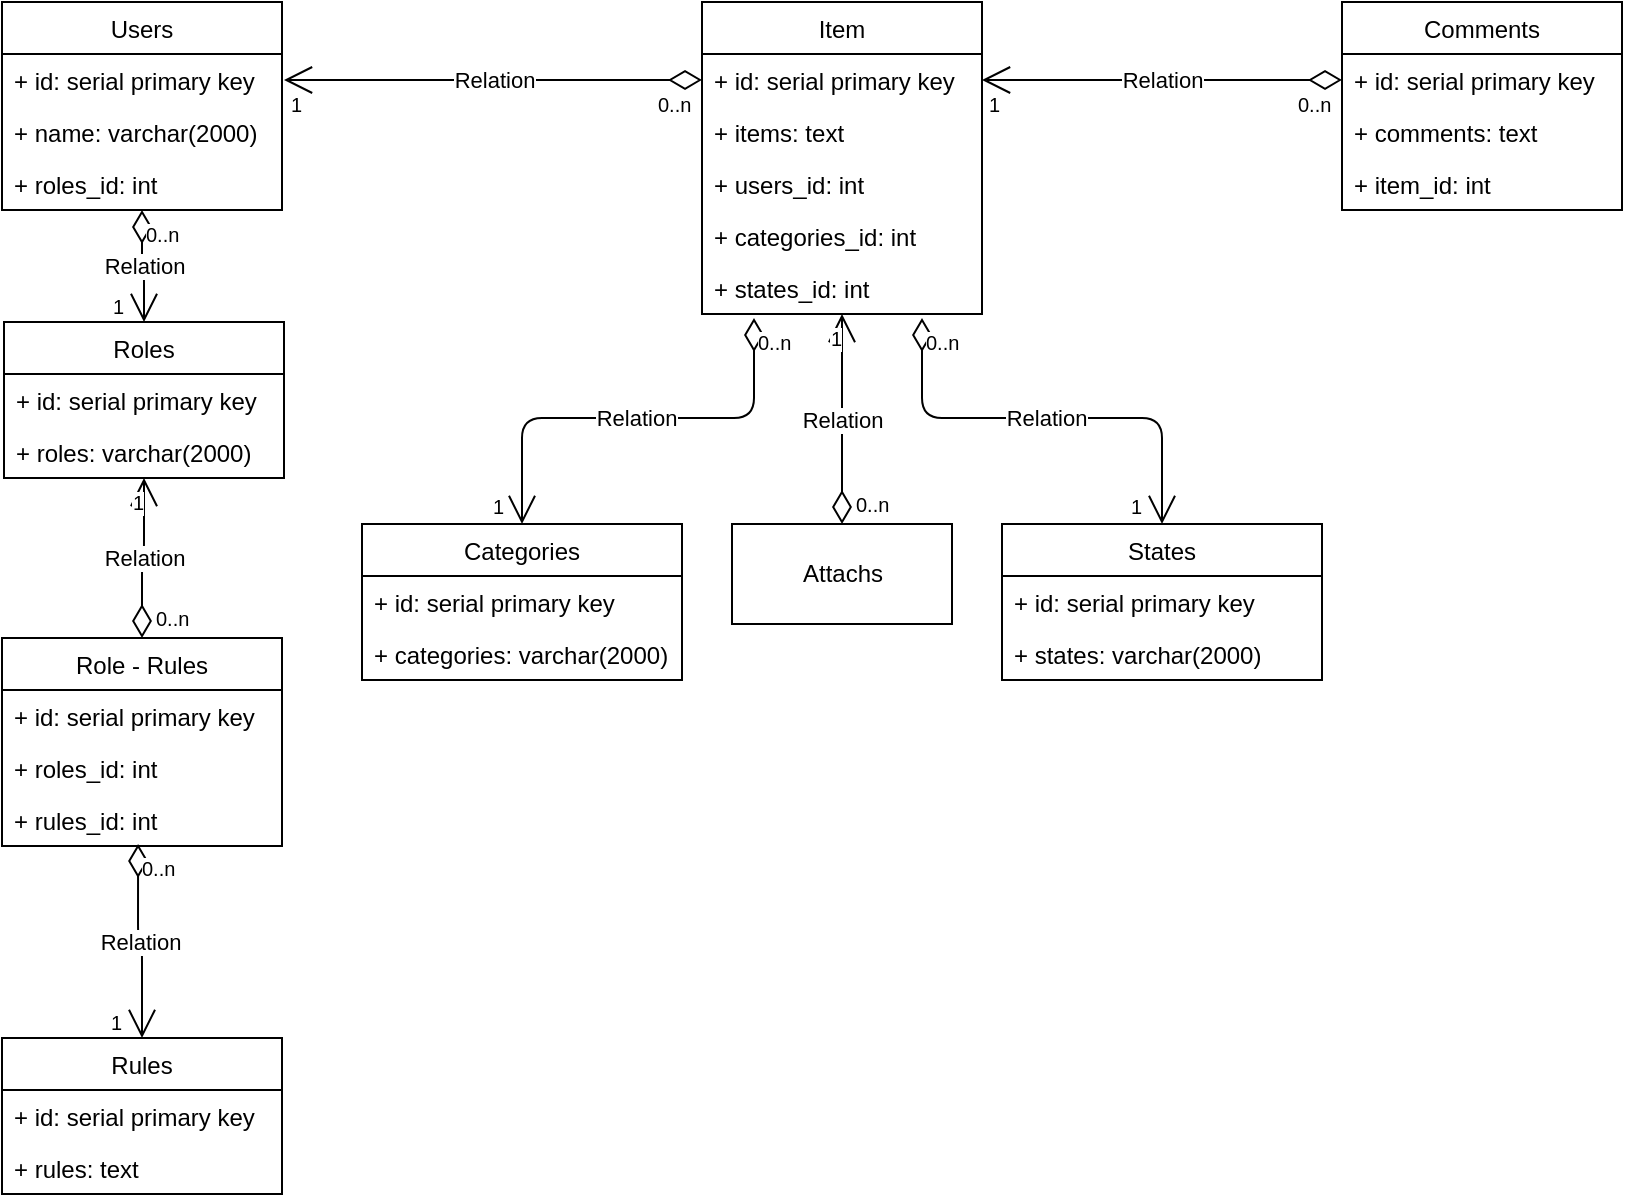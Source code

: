 <mxfile version="12.7.2" type="device"><diagram id="ElYNpXzvKIvixtaPeMNJ" name="Page-1"><mxGraphModel dx="868" dy="433" grid="1" gridSize="10" guides="1" tooltips="1" connect="1" arrows="1" fold="1" page="1" pageScale="1" pageWidth="850" pageHeight="1100" math="0" shadow="0"><root><mxCell id="0"/><mxCell id="1" parent="0"/><mxCell id="5gKkugt6vkQfC1XYRKf--3" value="Relation" style="endArrow=open;html=1;endSize=12;startArrow=diamondThin;startSize=14;startFill=0;edgeStyle=orthogonalEdgeStyle;exitX=0.5;exitY=1;exitDx=0;exitDy=0;entryX=0.5;entryY=0;entryDx=0;entryDy=0;" parent="1" source="5gKkugt6vkQfC1XYRKf--11" target="5gKkugt6vkQfC1XYRKf--15" edge="1"><mxGeometry relative="1" as="geometry"><mxPoint x="80" y="106" as="sourcePoint"/><mxPoint x="180" y="120" as="targetPoint"/></mxGeometry></mxCell><mxCell id="5gKkugt6vkQfC1XYRKf--4" value="0..n" style="resizable=0;html=1;align=left;verticalAlign=top;labelBackgroundColor=#ffffff;fontSize=10;" parent="5gKkugt6vkQfC1XYRKf--3" connectable="0" vertex="1"><mxGeometry x="-1" relative="1" as="geometry"/></mxCell><mxCell id="5gKkugt6vkQfC1XYRKf--5" value="1" style="resizable=0;html=1;align=right;verticalAlign=top;labelBackgroundColor=#ffffff;fontSize=10;" parent="5gKkugt6vkQfC1XYRKf--3" connectable="0" vertex="1"><mxGeometry x="1" relative="1" as="geometry"><mxPoint x="-10" y="-20" as="offset"/></mxGeometry></mxCell><mxCell id="5gKkugt6vkQfC1XYRKf--11" value="Users" style="swimlane;fontStyle=0;childLayout=stackLayout;horizontal=1;startSize=26;fillColor=none;horizontalStack=0;resizeParent=1;resizeParentMax=0;resizeLast=0;collapsible=1;marginBottom=0;" parent="1" vertex="1"><mxGeometry x="10" y="2" width="140" height="104" as="geometry"/></mxCell><mxCell id="5gKkugt6vkQfC1XYRKf--12" value="+ id: serial primary key" style="text;strokeColor=none;fillColor=none;align=left;verticalAlign=top;spacingLeft=4;spacingRight=4;overflow=hidden;rotatable=0;points=[[0,0.5],[1,0.5]];portConstraint=eastwest;" parent="5gKkugt6vkQfC1XYRKf--11" vertex="1"><mxGeometry y="26" width="140" height="26" as="geometry"/></mxCell><mxCell id="TnleADN00ut8yLf8AhNZ-1" value="+ name: varchar(2000)" style="text;strokeColor=none;fillColor=none;align=left;verticalAlign=top;spacingLeft=4;spacingRight=4;overflow=hidden;rotatable=0;points=[[0,0.5],[1,0.5]];portConstraint=eastwest;" vertex="1" parent="5gKkugt6vkQfC1XYRKf--11"><mxGeometry y="52" width="140" height="26" as="geometry"/></mxCell><mxCell id="5gKkugt6vkQfC1XYRKf--13" value="+ roles_id: int" style="text;strokeColor=none;fillColor=none;align=left;verticalAlign=top;spacingLeft=4;spacingRight=4;overflow=hidden;rotatable=0;points=[[0,0.5],[1,0.5]];portConstraint=eastwest;" parent="5gKkugt6vkQfC1XYRKf--11" vertex="1"><mxGeometry y="78" width="140" height="26" as="geometry"/></mxCell><mxCell id="5gKkugt6vkQfC1XYRKf--15" value="Roles" style="swimlane;fontStyle=0;childLayout=stackLayout;horizontal=1;startSize=26;fillColor=none;horizontalStack=0;resizeParent=1;resizeParentMax=0;resizeLast=0;collapsible=1;marginBottom=0;" parent="1" vertex="1"><mxGeometry x="11" y="162" width="140" height="78" as="geometry"/></mxCell><mxCell id="5gKkugt6vkQfC1XYRKf--16" value="+ id: serial primary key" style="text;strokeColor=none;fillColor=none;align=left;verticalAlign=top;spacingLeft=4;spacingRight=4;overflow=hidden;rotatable=0;points=[[0,0.5],[1,0.5]];portConstraint=eastwest;" parent="5gKkugt6vkQfC1XYRKf--15" vertex="1"><mxGeometry y="26" width="140" height="26" as="geometry"/></mxCell><mxCell id="5gKkugt6vkQfC1XYRKf--17" value="+ roles: varchar(2000)" style="text;strokeColor=none;fillColor=none;align=left;verticalAlign=top;spacingLeft=4;spacingRight=4;overflow=hidden;rotatable=0;points=[[0,0.5],[1,0.5]];portConstraint=eastwest;" parent="5gKkugt6vkQfC1XYRKf--15" vertex="1"><mxGeometry y="52" width="140" height="26" as="geometry"/></mxCell><mxCell id="5gKkugt6vkQfC1XYRKf--18" value="Role - Rules" style="swimlane;fontStyle=0;childLayout=stackLayout;horizontal=1;startSize=26;fillColor=none;horizontalStack=0;resizeParent=1;resizeParentMax=0;resizeLast=0;collapsible=1;marginBottom=0;" parent="1" vertex="1"><mxGeometry x="10" y="320" width="140" height="104" as="geometry"/></mxCell><mxCell id="5gKkugt6vkQfC1XYRKf--19" value="+ id: serial primary key" style="text;strokeColor=none;fillColor=none;align=left;verticalAlign=top;spacingLeft=4;spacingRight=4;overflow=hidden;rotatable=0;points=[[0,0.5],[1,0.5]];portConstraint=eastwest;" parent="5gKkugt6vkQfC1XYRKf--18" vertex="1"><mxGeometry y="26" width="140" height="26" as="geometry"/></mxCell><mxCell id="5gKkugt6vkQfC1XYRKf--21" value="+ roles_id: int" style="text;strokeColor=none;fillColor=none;align=left;verticalAlign=top;spacingLeft=4;spacingRight=4;overflow=hidden;rotatable=0;points=[[0,0.5],[1,0.5]];portConstraint=eastwest;" parent="5gKkugt6vkQfC1XYRKf--18" vertex="1"><mxGeometry y="52" width="140" height="26" as="geometry"/></mxCell><mxCell id="5gKkugt6vkQfC1XYRKf--22" value="+ rules_id: int" style="text;strokeColor=none;fillColor=none;align=left;verticalAlign=top;spacingLeft=4;spacingRight=4;overflow=hidden;rotatable=0;points=[[0,0.5],[1,0.5]];portConstraint=eastwest;" parent="5gKkugt6vkQfC1XYRKf--18" vertex="1"><mxGeometry y="78" width="140" height="26" as="geometry"/></mxCell><mxCell id="5gKkugt6vkQfC1XYRKf--25" value="Relation" style="endArrow=open;html=1;endSize=12;startArrow=diamondThin;startSize=14;startFill=0;edgeStyle=orthogonalEdgeStyle;entryX=0.5;entryY=1;entryDx=0;entryDy=0;exitX=0.5;exitY=0;exitDx=0;exitDy=0;" parent="1" source="5gKkugt6vkQfC1XYRKf--18" target="5gKkugt6vkQfC1XYRKf--15" edge="1"><mxGeometry relative="1" as="geometry"><mxPoint x="10" y="450" as="sourcePoint"/><mxPoint x="170" y="450" as="targetPoint"/></mxGeometry></mxCell><mxCell id="5gKkugt6vkQfC1XYRKf--26" value="0..n" style="resizable=0;html=1;align=left;verticalAlign=top;labelBackgroundColor=#ffffff;fontSize=10;" parent="5gKkugt6vkQfC1XYRKf--25" connectable="0" vertex="1"><mxGeometry x="-1" relative="1" as="geometry"><mxPoint x="5" y="-22" as="offset"/></mxGeometry></mxCell><mxCell id="5gKkugt6vkQfC1XYRKf--27" value="1" style="resizable=0;html=1;align=right;verticalAlign=top;labelBackgroundColor=#ffffff;fontSize=10;" parent="5gKkugt6vkQfC1XYRKf--25" connectable="0" vertex="1"><mxGeometry x="1" relative="1" as="geometry"/></mxCell><mxCell id="zIX4hfeFYPhyLTezPeLZ-1" value="Rules" style="swimlane;fontStyle=0;childLayout=stackLayout;horizontal=1;startSize=26;fillColor=none;horizontalStack=0;resizeParent=1;resizeParentMax=0;resizeLast=0;collapsible=1;marginBottom=0;" parent="1" vertex="1"><mxGeometry x="10" y="520" width="140" height="78" as="geometry"/></mxCell><mxCell id="zIX4hfeFYPhyLTezPeLZ-2" value="+ id: serial primary key" style="text;strokeColor=none;fillColor=none;align=left;verticalAlign=top;spacingLeft=4;spacingRight=4;overflow=hidden;rotatable=0;points=[[0,0.5],[1,0.5]];portConstraint=eastwest;" parent="zIX4hfeFYPhyLTezPeLZ-1" vertex="1"><mxGeometry y="26" width="140" height="26" as="geometry"/></mxCell><mxCell id="zIX4hfeFYPhyLTezPeLZ-3" value="+ rules: text" style="text;strokeColor=none;fillColor=none;align=left;verticalAlign=top;spacingLeft=4;spacingRight=4;overflow=hidden;rotatable=0;points=[[0,0.5],[1,0.5]];portConstraint=eastwest;" parent="zIX4hfeFYPhyLTezPeLZ-1" vertex="1"><mxGeometry y="52" width="140" height="26" as="geometry"/></mxCell><mxCell id="zIX4hfeFYPhyLTezPeLZ-10" value="Relation" style="endArrow=open;html=1;endSize=12;startArrow=diamondThin;startSize=14;startFill=0;edgeStyle=orthogonalEdgeStyle;entryX=0.5;entryY=0;entryDx=0;entryDy=0;exitX=0.486;exitY=0.962;exitDx=0;exitDy=0;exitPerimeter=0;" parent="1" source="5gKkugt6vkQfC1XYRKf--22" target="zIX4hfeFYPhyLTezPeLZ-1" edge="1"><mxGeometry relative="1" as="geometry"><mxPoint x="80" y="440" as="sourcePoint"/><mxPoint x="80" y="490" as="targetPoint"/></mxGeometry></mxCell><mxCell id="zIX4hfeFYPhyLTezPeLZ-11" value="0..n" style="resizable=0;html=1;align=left;verticalAlign=top;labelBackgroundColor=#ffffff;fontSize=10;" parent="zIX4hfeFYPhyLTezPeLZ-10" connectable="0" vertex="1"><mxGeometry x="-1" relative="1" as="geometry"/></mxCell><mxCell id="zIX4hfeFYPhyLTezPeLZ-12" value="1" style="resizable=0;html=1;align=right;verticalAlign=top;labelBackgroundColor=#ffffff;fontSize=10;" parent="zIX4hfeFYPhyLTezPeLZ-10" connectable="0" vertex="1"><mxGeometry x="1" relative="1" as="geometry"><mxPoint x="-10" y="-20.01" as="offset"/></mxGeometry></mxCell><mxCell id="zIX4hfeFYPhyLTezPeLZ-13" value="Item" style="swimlane;fontStyle=0;childLayout=stackLayout;horizontal=1;startSize=26;fillColor=none;horizontalStack=0;resizeParent=1;resizeParentMax=0;resizeLast=0;collapsible=1;marginBottom=0;" parent="1" vertex="1"><mxGeometry x="360" y="2" width="140" height="156" as="geometry"/></mxCell><mxCell id="zIX4hfeFYPhyLTezPeLZ-14" value="+ id: serial primary key" style="text;strokeColor=none;fillColor=none;align=left;verticalAlign=top;spacingLeft=4;spacingRight=4;overflow=hidden;rotatable=0;points=[[0,0.5],[1,0.5]];portConstraint=eastwest;" parent="zIX4hfeFYPhyLTezPeLZ-13" vertex="1"><mxGeometry y="26" width="140" height="26" as="geometry"/></mxCell><mxCell id="TnleADN00ut8yLf8AhNZ-2" value="+ items: text" style="text;strokeColor=none;fillColor=none;align=left;verticalAlign=top;spacingLeft=4;spacingRight=4;overflow=hidden;rotatable=0;points=[[0,0.5],[1,0.5]];portConstraint=eastwest;" vertex="1" parent="zIX4hfeFYPhyLTezPeLZ-13"><mxGeometry y="52" width="140" height="26" as="geometry"/></mxCell><mxCell id="TnleADN00ut8yLf8AhNZ-4" value="+ users_id: int" style="text;strokeColor=none;fillColor=none;align=left;verticalAlign=top;spacingLeft=4;spacingRight=4;overflow=hidden;rotatable=0;points=[[0,0.5],[1,0.5]];portConstraint=eastwest;" vertex="1" parent="zIX4hfeFYPhyLTezPeLZ-13"><mxGeometry y="78" width="140" height="26" as="geometry"/></mxCell><mxCell id="TnleADN00ut8yLf8AhNZ-5" value="+ categories_id: int" style="text;strokeColor=none;fillColor=none;align=left;verticalAlign=top;spacingLeft=4;spacingRight=4;overflow=hidden;rotatable=0;points=[[0,0.5],[1,0.5]];portConstraint=eastwest;" vertex="1" parent="zIX4hfeFYPhyLTezPeLZ-13"><mxGeometry y="104" width="140" height="26" as="geometry"/></mxCell><mxCell id="zIX4hfeFYPhyLTezPeLZ-15" value="+ states_id: int" style="text;strokeColor=none;fillColor=none;align=left;verticalAlign=top;spacingLeft=4;spacingRight=4;overflow=hidden;rotatable=0;points=[[0,0.5],[1,0.5]];portConstraint=eastwest;" parent="zIX4hfeFYPhyLTezPeLZ-13" vertex="1"><mxGeometry y="130" width="140" height="26" as="geometry"/></mxCell><mxCell id="zIX4hfeFYPhyLTezPeLZ-16" value="Relation" style="endArrow=open;html=1;endSize=12;startArrow=diamondThin;startSize=14;startFill=0;edgeStyle=orthogonalEdgeStyle;exitX=0;exitY=0.5;exitDx=0;exitDy=0;" parent="1" source="zIX4hfeFYPhyLTezPeLZ-14" edge="1"><mxGeometry relative="1" as="geometry"><mxPoint x="340" y="180" as="sourcePoint"/><mxPoint x="151" y="41" as="targetPoint"/></mxGeometry></mxCell><mxCell id="zIX4hfeFYPhyLTezPeLZ-17" value="0..n" style="resizable=0;html=1;align=left;verticalAlign=top;labelBackgroundColor=#ffffff;fontSize=10;" parent="zIX4hfeFYPhyLTezPeLZ-16" connectable="0" vertex="1"><mxGeometry x="-1" relative="1" as="geometry"><mxPoint x="-24" as="offset"/></mxGeometry></mxCell><mxCell id="zIX4hfeFYPhyLTezPeLZ-18" value="1" style="resizable=0;html=1;align=right;verticalAlign=top;labelBackgroundColor=#ffffff;fontSize=10;" parent="zIX4hfeFYPhyLTezPeLZ-16" connectable="0" vertex="1"><mxGeometry x="1" relative="1" as="geometry"><mxPoint x="9" as="offset"/></mxGeometry></mxCell><mxCell id="zIX4hfeFYPhyLTezPeLZ-19" value="Comments" style="swimlane;fontStyle=0;childLayout=stackLayout;horizontal=1;startSize=26;fillColor=none;horizontalStack=0;resizeParent=1;resizeParentMax=0;resizeLast=0;collapsible=1;marginBottom=0;" parent="1" vertex="1"><mxGeometry x="680" y="2" width="140" height="104" as="geometry"/></mxCell><mxCell id="zIX4hfeFYPhyLTezPeLZ-20" value="+ id: serial primary key" style="text;strokeColor=none;fillColor=none;align=left;verticalAlign=top;spacingLeft=4;spacingRight=4;overflow=hidden;rotatable=0;points=[[0,0.5],[1,0.5]];portConstraint=eastwest;" parent="zIX4hfeFYPhyLTezPeLZ-19" vertex="1"><mxGeometry y="26" width="140" height="26" as="geometry"/></mxCell><mxCell id="TnleADN00ut8yLf8AhNZ-6" value="+ comments: text" style="text;strokeColor=none;fillColor=none;align=left;verticalAlign=top;spacingLeft=4;spacingRight=4;overflow=hidden;rotatable=0;points=[[0,0.5],[1,0.5]];portConstraint=eastwest;" vertex="1" parent="zIX4hfeFYPhyLTezPeLZ-19"><mxGeometry y="52" width="140" height="26" as="geometry"/></mxCell><mxCell id="zIX4hfeFYPhyLTezPeLZ-21" value="+ item_id: int" style="text;strokeColor=none;fillColor=none;align=left;verticalAlign=top;spacingLeft=4;spacingRight=4;overflow=hidden;rotatable=0;points=[[0,0.5],[1,0.5]];portConstraint=eastwest;" parent="zIX4hfeFYPhyLTezPeLZ-19" vertex="1"><mxGeometry y="78" width="140" height="26" as="geometry"/></mxCell><mxCell id="zIX4hfeFYPhyLTezPeLZ-25" value="Relation" style="endArrow=open;html=1;endSize=12;startArrow=diamondThin;startSize=14;startFill=0;edgeStyle=orthogonalEdgeStyle;exitX=0;exitY=0.5;exitDx=0;exitDy=0;entryX=1;entryY=0.5;entryDx=0;entryDy=0;" parent="1" source="zIX4hfeFYPhyLTezPeLZ-20" target="zIX4hfeFYPhyLTezPeLZ-14" edge="1"><mxGeometry relative="1" as="geometry"><mxPoint x="340" y="180" as="sourcePoint"/><mxPoint x="500" y="180" as="targetPoint"/></mxGeometry></mxCell><mxCell id="zIX4hfeFYPhyLTezPeLZ-26" value="0..n" style="resizable=0;html=1;align=left;verticalAlign=top;labelBackgroundColor=#ffffff;fontSize=10;" parent="zIX4hfeFYPhyLTezPeLZ-25" connectable="0" vertex="1"><mxGeometry x="-1" relative="1" as="geometry"><mxPoint x="-24" as="offset"/></mxGeometry></mxCell><mxCell id="zIX4hfeFYPhyLTezPeLZ-27" value="1" style="resizable=0;html=1;align=right;verticalAlign=top;labelBackgroundColor=#ffffff;fontSize=10;" parent="zIX4hfeFYPhyLTezPeLZ-25" connectable="0" vertex="1"><mxGeometry x="1" relative="1" as="geometry"><mxPoint x="9" as="offset"/></mxGeometry></mxCell><mxCell id="zIX4hfeFYPhyLTezPeLZ-28" value="Attachs" style="html=1;" parent="1" vertex="1"><mxGeometry x="375" y="263" width="110" height="50" as="geometry"/></mxCell><mxCell id="zIX4hfeFYPhyLTezPeLZ-38" value="Relation" style="endArrow=open;html=1;endSize=12;startArrow=diamondThin;startSize=14;startFill=0;edgeStyle=orthogonalEdgeStyle;entryX=0.5;entryY=1;entryDx=0;entryDy=0;exitX=0.5;exitY=0;exitDx=0;exitDy=0;entryPerimeter=0;" parent="1" source="zIX4hfeFYPhyLTezPeLZ-28" target="zIX4hfeFYPhyLTezPeLZ-15" edge="1"><mxGeometry relative="1" as="geometry"><mxPoint x="135" y="330" as="sourcePoint"/><mxPoint x="136" y="250" as="targetPoint"/></mxGeometry></mxCell><mxCell id="zIX4hfeFYPhyLTezPeLZ-39" value="0..n" style="resizable=0;html=1;align=left;verticalAlign=top;labelBackgroundColor=#ffffff;fontSize=10;" parent="zIX4hfeFYPhyLTezPeLZ-38" connectable="0" vertex="1"><mxGeometry x="-1" relative="1" as="geometry"><mxPoint x="5" y="-22" as="offset"/></mxGeometry></mxCell><mxCell id="zIX4hfeFYPhyLTezPeLZ-40" value="1" style="resizable=0;html=1;align=right;verticalAlign=top;labelBackgroundColor=#ffffff;fontSize=10;" parent="zIX4hfeFYPhyLTezPeLZ-38" connectable="0" vertex="1"><mxGeometry x="1" relative="1" as="geometry"/></mxCell><mxCell id="zIX4hfeFYPhyLTezPeLZ-41" value="Categories" style="swimlane;fontStyle=0;childLayout=stackLayout;horizontal=1;startSize=26;fillColor=none;horizontalStack=0;resizeParent=1;resizeParentMax=0;resizeLast=0;collapsible=1;marginBottom=0;" parent="1" vertex="1"><mxGeometry x="190" y="263" width="160" height="78" as="geometry"/></mxCell><mxCell id="zIX4hfeFYPhyLTezPeLZ-42" value="+ id: serial primary key" style="text;strokeColor=none;fillColor=none;align=left;verticalAlign=top;spacingLeft=4;spacingRight=4;overflow=hidden;rotatable=0;points=[[0,0.5],[1,0.5]];portConstraint=eastwest;" parent="zIX4hfeFYPhyLTezPeLZ-41" vertex="1"><mxGeometry y="26" width="160" height="26" as="geometry"/></mxCell><mxCell id="zIX4hfeFYPhyLTezPeLZ-43" value="+ categories: varchar(2000)" style="text;strokeColor=none;fillColor=none;align=left;verticalAlign=top;spacingLeft=4;spacingRight=4;overflow=hidden;rotatable=0;points=[[0,0.5],[1,0.5]];portConstraint=eastwest;" parent="zIX4hfeFYPhyLTezPeLZ-41" vertex="1"><mxGeometry y="52" width="160" height="26" as="geometry"/></mxCell><mxCell id="zIX4hfeFYPhyLTezPeLZ-47" value="Relation" style="endArrow=open;html=1;endSize=12;startArrow=diamondThin;startSize=14;startFill=0;edgeStyle=orthogonalEdgeStyle;" parent="1" target="zIX4hfeFYPhyLTezPeLZ-41" edge="1"><mxGeometry relative="1" as="geometry"><mxPoint x="386" y="160" as="sourcePoint"/><mxPoint x="500" y="180" as="targetPoint"/><Array as="points"><mxPoint x="386" y="210"/><mxPoint x="270" y="210"/></Array></mxGeometry></mxCell><mxCell id="zIX4hfeFYPhyLTezPeLZ-48" value="0..n" style="resizable=0;html=1;align=left;verticalAlign=top;labelBackgroundColor=#ffffff;fontSize=10;" parent="zIX4hfeFYPhyLTezPeLZ-47" connectable="0" vertex="1"><mxGeometry x="-1" relative="1" as="geometry"/></mxCell><mxCell id="zIX4hfeFYPhyLTezPeLZ-49" value="1" style="resizable=0;html=1;align=right;verticalAlign=top;labelBackgroundColor=#ffffff;fontSize=10;" parent="zIX4hfeFYPhyLTezPeLZ-47" connectable="0" vertex="1"><mxGeometry x="1" relative="1" as="geometry"><mxPoint x="-9" y="-21" as="offset"/></mxGeometry></mxCell><mxCell id="zIX4hfeFYPhyLTezPeLZ-50" value="States" style="swimlane;fontStyle=0;childLayout=stackLayout;horizontal=1;startSize=26;fillColor=none;horizontalStack=0;resizeParent=1;resizeParentMax=0;resizeLast=0;collapsible=1;marginBottom=0;" parent="1" vertex="1"><mxGeometry x="510" y="263" width="160" height="78" as="geometry"/></mxCell><mxCell id="zIX4hfeFYPhyLTezPeLZ-51" value="+ id: serial primary key" style="text;strokeColor=none;fillColor=none;align=left;verticalAlign=top;spacingLeft=4;spacingRight=4;overflow=hidden;rotatable=0;points=[[0,0.5],[1,0.5]];portConstraint=eastwest;" parent="zIX4hfeFYPhyLTezPeLZ-50" vertex="1"><mxGeometry y="26" width="160" height="26" as="geometry"/></mxCell><mxCell id="zIX4hfeFYPhyLTezPeLZ-52" value="+ states: varchar(2000)" style="text;strokeColor=none;fillColor=none;align=left;verticalAlign=top;spacingLeft=4;spacingRight=4;overflow=hidden;rotatable=0;points=[[0,0.5],[1,0.5]];portConstraint=eastwest;" parent="zIX4hfeFYPhyLTezPeLZ-50" vertex="1"><mxGeometry y="52" width="160" height="26" as="geometry"/></mxCell><mxCell id="zIX4hfeFYPhyLTezPeLZ-53" value="Relation" style="endArrow=open;html=1;endSize=12;startArrow=diamondThin;startSize=14;startFill=0;edgeStyle=orthogonalEdgeStyle;entryX=0.5;entryY=0;entryDx=0;entryDy=0;" parent="1" target="zIX4hfeFYPhyLTezPeLZ-50" edge="1"><mxGeometry relative="1" as="geometry"><mxPoint x="470" y="160" as="sourcePoint"/><mxPoint x="500" y="180" as="targetPoint"/><Array as="points"><mxPoint x="470" y="210"/><mxPoint x="590" y="210"/></Array></mxGeometry></mxCell><mxCell id="zIX4hfeFYPhyLTezPeLZ-54" value="0..n" style="resizable=0;html=1;align=left;verticalAlign=top;labelBackgroundColor=#ffffff;fontSize=10;" parent="zIX4hfeFYPhyLTezPeLZ-53" connectable="0" vertex="1"><mxGeometry x="-1" relative="1" as="geometry"/></mxCell><mxCell id="zIX4hfeFYPhyLTezPeLZ-55" value="1" style="resizable=0;html=1;align=right;verticalAlign=top;labelBackgroundColor=#ffffff;fontSize=10;" parent="zIX4hfeFYPhyLTezPeLZ-53" connectable="0" vertex="1"><mxGeometry x="1" relative="1" as="geometry"><mxPoint x="-10" y="-21" as="offset"/></mxGeometry></mxCell></root></mxGraphModel></diagram></mxfile>